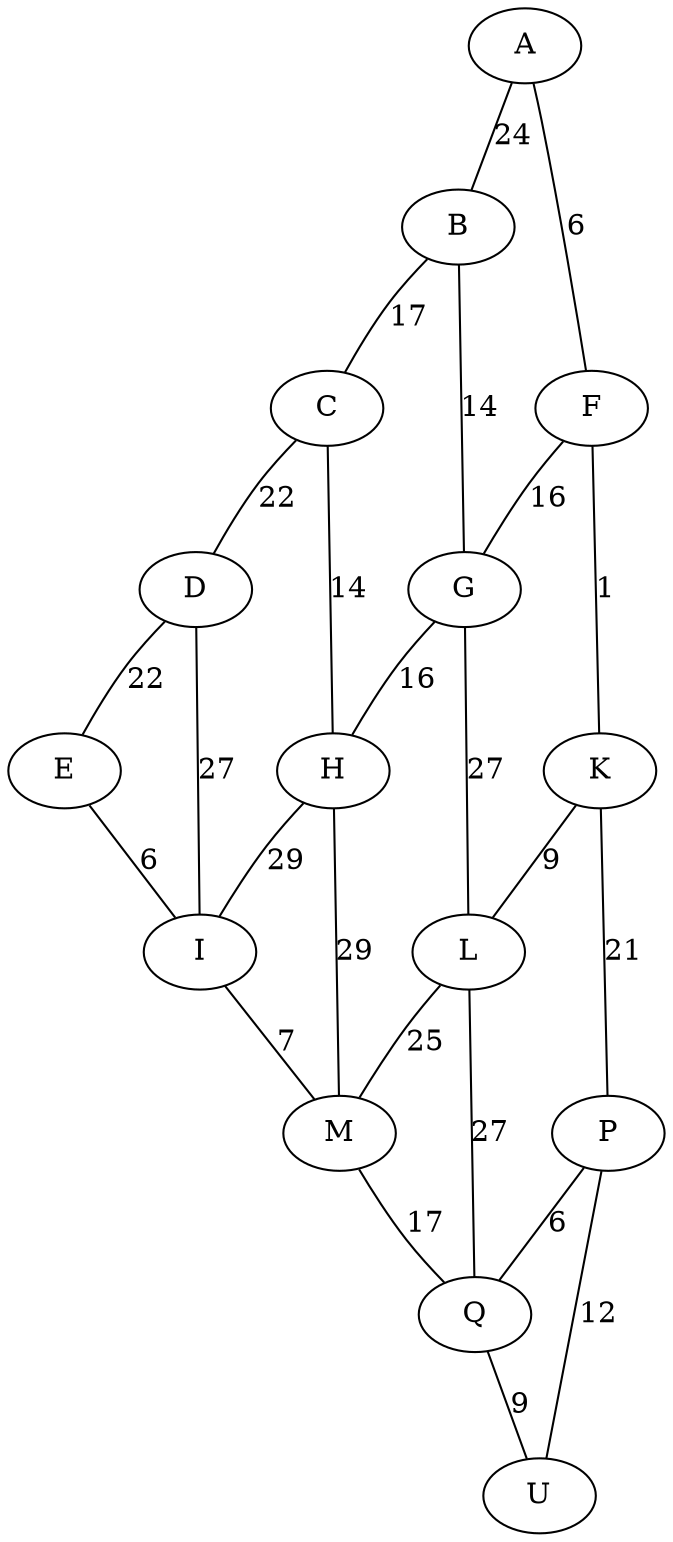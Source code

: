 graph lab03c {

A -- B [label=24];
A -- F [label=6];
B -- C [label=17];
B -- G [label=14];
C -- D [label=22];
C -- H [label=14];
D -- E [label=22];
D -- I [label=27];
E -- I [label=6];
F -- K [label=1];
F -- G [label=16];
G -- H [label=16];
G -- L [label=27];
H -- M [label=29];
H -- I [label=29];
I -- M [label=7];
K -- P [label=21];
K -- L [label=9];
L -- Q [label=27];
L -- M [label=25];
M -- Q [label=17];
P -- Q [label=6];
P -- U [label=12];
Q -- U [label=9];
}

